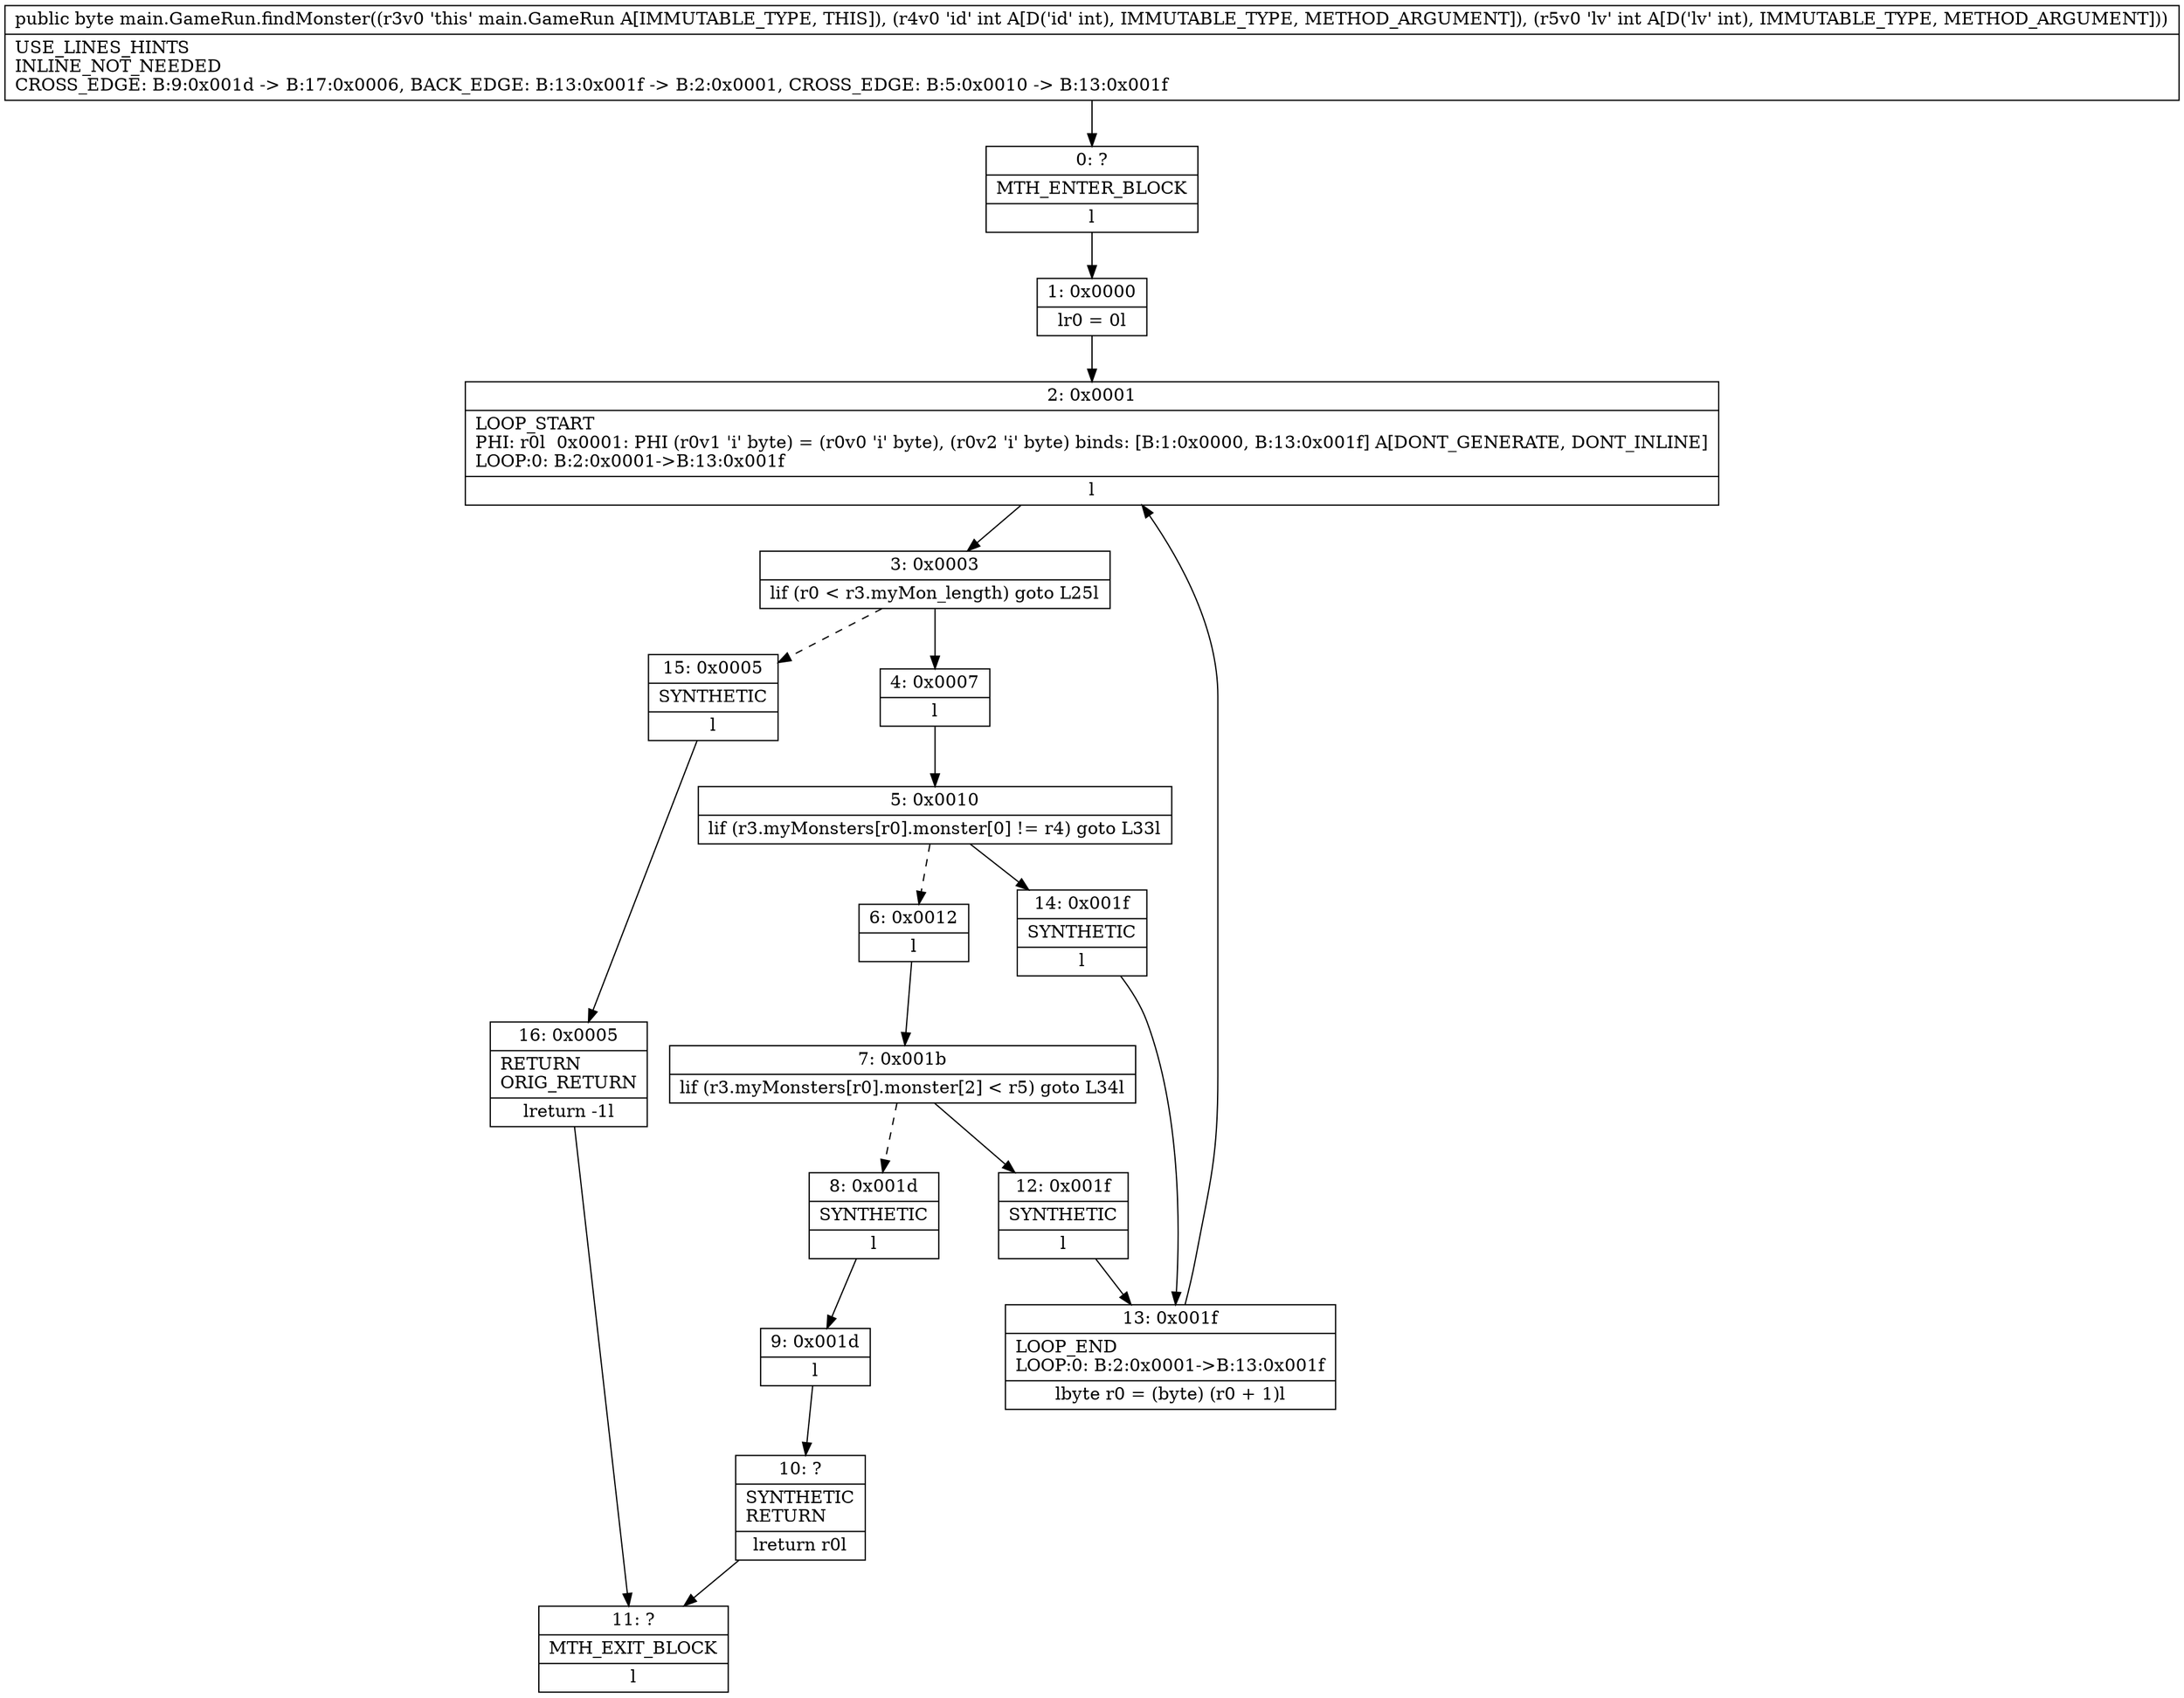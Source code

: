 digraph "CFG formain.GameRun.findMonster(II)B" {
Node_0 [shape=record,label="{0\:\ ?|MTH_ENTER_BLOCK\l|l}"];
Node_1 [shape=record,label="{1\:\ 0x0000|lr0 = 0l}"];
Node_2 [shape=record,label="{2\:\ 0x0001|LOOP_START\lPHI: r0l  0x0001: PHI (r0v1 'i' byte) = (r0v0 'i' byte), (r0v2 'i' byte) binds: [B:1:0x0000, B:13:0x001f] A[DONT_GENERATE, DONT_INLINE]\lLOOP:0: B:2:0x0001\-\>B:13:0x001f\l|l}"];
Node_3 [shape=record,label="{3\:\ 0x0003|lif (r0 \< r3.myMon_length) goto L25l}"];
Node_4 [shape=record,label="{4\:\ 0x0007|l}"];
Node_5 [shape=record,label="{5\:\ 0x0010|lif (r3.myMonsters[r0].monster[0] != r4) goto L33l}"];
Node_6 [shape=record,label="{6\:\ 0x0012|l}"];
Node_7 [shape=record,label="{7\:\ 0x001b|lif (r3.myMonsters[r0].monster[2] \< r5) goto L34l}"];
Node_8 [shape=record,label="{8\:\ 0x001d|SYNTHETIC\l|l}"];
Node_9 [shape=record,label="{9\:\ 0x001d|l}"];
Node_10 [shape=record,label="{10\:\ ?|SYNTHETIC\lRETURN\l|lreturn r0l}"];
Node_11 [shape=record,label="{11\:\ ?|MTH_EXIT_BLOCK\l|l}"];
Node_12 [shape=record,label="{12\:\ 0x001f|SYNTHETIC\l|l}"];
Node_13 [shape=record,label="{13\:\ 0x001f|LOOP_END\lLOOP:0: B:2:0x0001\-\>B:13:0x001f\l|lbyte r0 = (byte) (r0 + 1)l}"];
Node_14 [shape=record,label="{14\:\ 0x001f|SYNTHETIC\l|l}"];
Node_15 [shape=record,label="{15\:\ 0x0005|SYNTHETIC\l|l}"];
Node_16 [shape=record,label="{16\:\ 0x0005|RETURN\lORIG_RETURN\l|lreturn \-1l}"];
MethodNode[shape=record,label="{public byte main.GameRun.findMonster((r3v0 'this' main.GameRun A[IMMUTABLE_TYPE, THIS]), (r4v0 'id' int A[D('id' int), IMMUTABLE_TYPE, METHOD_ARGUMENT]), (r5v0 'lv' int A[D('lv' int), IMMUTABLE_TYPE, METHOD_ARGUMENT]))  | USE_LINES_HINTS\lINLINE_NOT_NEEDED\lCROSS_EDGE: B:9:0x001d \-\> B:17:0x0006, BACK_EDGE: B:13:0x001f \-\> B:2:0x0001, CROSS_EDGE: B:5:0x0010 \-\> B:13:0x001f\l}"];
MethodNode -> Node_0;
Node_0 -> Node_1;
Node_1 -> Node_2;
Node_2 -> Node_3;
Node_3 -> Node_4;
Node_3 -> Node_15[style=dashed];
Node_4 -> Node_5;
Node_5 -> Node_6[style=dashed];
Node_5 -> Node_14;
Node_6 -> Node_7;
Node_7 -> Node_8[style=dashed];
Node_7 -> Node_12;
Node_8 -> Node_9;
Node_9 -> Node_10;
Node_10 -> Node_11;
Node_12 -> Node_13;
Node_13 -> Node_2;
Node_14 -> Node_13;
Node_15 -> Node_16;
Node_16 -> Node_11;
}

